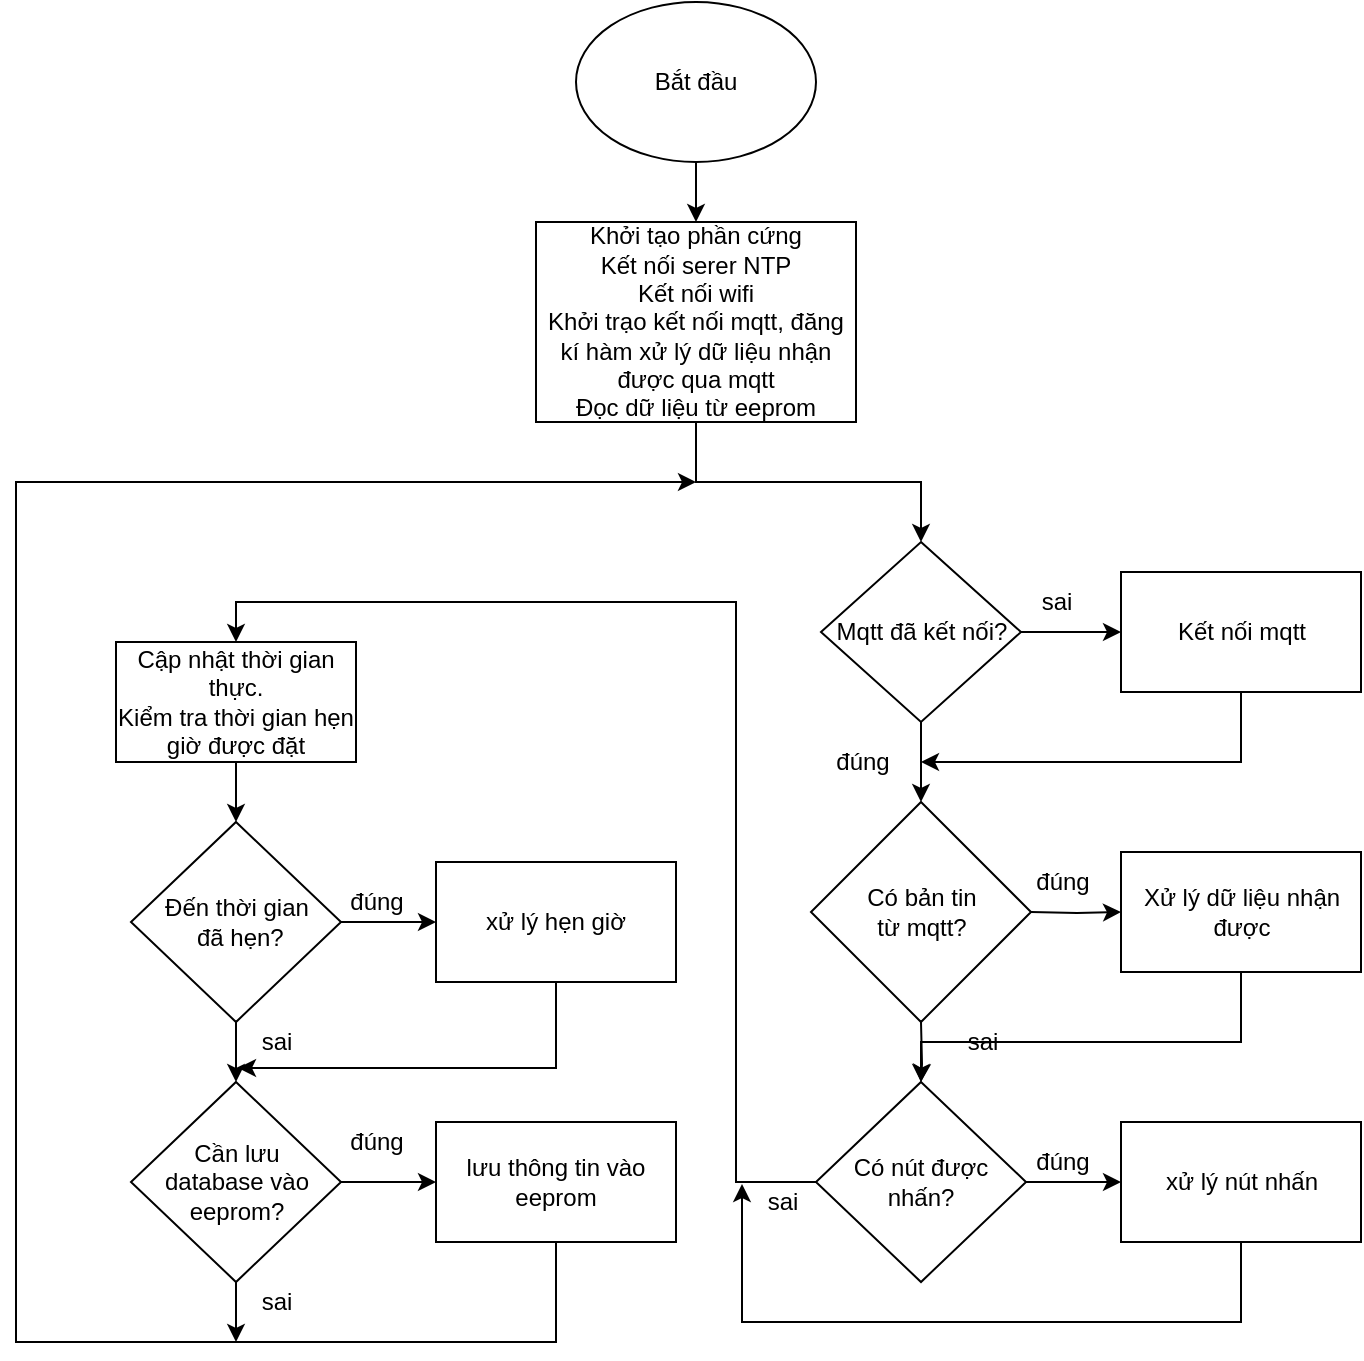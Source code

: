 <mxfile version="14.6.13" type="device"><diagram id="C5RBs43oDa-KdzZeNtuy" name="Page-1"><mxGraphModel dx="1422" dy="772" grid="1" gridSize="10" guides="1" tooltips="1" connect="1" arrows="1" fold="1" page="1" pageScale="1" pageWidth="827" pageHeight="1169" math="0" shadow="0"><root><mxCell id="WIyWlLk6GJQsqaUBKTNV-0"/><mxCell id="WIyWlLk6GJQsqaUBKTNV-1" parent="WIyWlLk6GJQsqaUBKTNV-0"/><mxCell id="WIyWlLk6GJQsqaUBKTNV-4" value="Yes" style="rounded=0;html=1;jettySize=auto;orthogonalLoop=1;fontSize=11;endArrow=block;endFill=0;endSize=8;strokeWidth=1;shadow=0;labelBackgroundColor=none;edgeStyle=orthogonalEdgeStyle;" parent="WIyWlLk6GJQsqaUBKTNV-1" edge="1"><mxGeometry y="20" relative="1" as="geometry"><mxPoint as="offset"/><mxPoint x="220" y="250" as="sourcePoint"/></mxGeometry></mxCell><mxCell id="WIyWlLk6GJQsqaUBKTNV-5" value="No" style="edgeStyle=orthogonalEdgeStyle;rounded=0;html=1;jettySize=auto;orthogonalLoop=1;fontSize=11;endArrow=block;endFill=0;endSize=8;strokeWidth=1;shadow=0;labelBackgroundColor=none;" parent="WIyWlLk6GJQsqaUBKTNV-1" edge="1"><mxGeometry y="10" relative="1" as="geometry"><mxPoint as="offset"/><mxPoint x="270" y="210" as="sourcePoint"/></mxGeometry></mxCell><mxCell id="WIyWlLk6GJQsqaUBKTNV-8" value="No" style="rounded=0;html=1;jettySize=auto;orthogonalLoop=1;fontSize=11;endArrow=block;endFill=0;endSize=8;strokeWidth=1;shadow=0;labelBackgroundColor=none;edgeStyle=orthogonalEdgeStyle;" parent="WIyWlLk6GJQsqaUBKTNV-1" edge="1"><mxGeometry x="0.333" y="20" relative="1" as="geometry"><mxPoint as="offset"/><mxPoint x="220" y="430" as="targetPoint"/></mxGeometry></mxCell><mxCell id="WIyWlLk6GJQsqaUBKTNV-9" value="Yes" style="edgeStyle=orthogonalEdgeStyle;rounded=0;html=1;jettySize=auto;orthogonalLoop=1;fontSize=11;endArrow=block;endFill=0;endSize=8;strokeWidth=1;shadow=0;labelBackgroundColor=none;" parent="WIyWlLk6GJQsqaUBKTNV-1" edge="1"><mxGeometry y="10" relative="1" as="geometry"><mxPoint as="offset"/><mxPoint x="320" y="330" as="targetPoint"/></mxGeometry></mxCell><mxCell id="wqn8yDn-Bwi2NgZhn9wJ-4" style="edgeStyle=orthogonalEdgeStyle;rounded=0;orthogonalLoop=1;jettySize=auto;html=1;entryX=0.5;entryY=0;entryDx=0;entryDy=0;" parent="WIyWlLk6GJQsqaUBKTNV-1" source="wqn8yDn-Bwi2NgZhn9wJ-0" target="wqn8yDn-Bwi2NgZhn9wJ-1" edge="1"><mxGeometry relative="1" as="geometry"/></mxCell><mxCell id="wqn8yDn-Bwi2NgZhn9wJ-0" value="Bắt đầu" style="ellipse;whiteSpace=wrap;html=1;" parent="WIyWlLk6GJQsqaUBKTNV-1" vertex="1"><mxGeometry x="320" y="30" width="120" height="80" as="geometry"/></mxCell><mxCell id="wqn8yDn-Bwi2NgZhn9wJ-3" style="edgeStyle=orthogonalEdgeStyle;rounded=0;orthogonalLoop=1;jettySize=auto;html=1;entryX=0.5;entryY=0;entryDx=0;entryDy=0;" parent="WIyWlLk6GJQsqaUBKTNV-1" source="wqn8yDn-Bwi2NgZhn9wJ-1" target="wqn8yDn-Bwi2NgZhn9wJ-2" edge="1"><mxGeometry relative="1" as="geometry"/></mxCell><mxCell id="wqn8yDn-Bwi2NgZhn9wJ-1" value="Khởi tạo phần cứng&lt;br&gt;Kết nối serer NTP&lt;br&gt;Kết nối wifi&lt;br&gt;Khởi trạo kết nối mqtt, đăng kí hàm xử lý dữ liệu nhận được qua mqtt&lt;br&gt;Đọc dữ liệu từ eeprom" style="rounded=0;whiteSpace=wrap;html=1;" parent="WIyWlLk6GJQsqaUBKTNV-1" vertex="1"><mxGeometry x="300" y="140" width="160" height="100" as="geometry"/></mxCell><mxCell id="wqn8yDn-Bwi2NgZhn9wJ-7" style="edgeStyle=orthogonalEdgeStyle;rounded=0;orthogonalLoop=1;jettySize=auto;html=1;entryX=0;entryY=0.5;entryDx=0;entryDy=0;" parent="WIyWlLk6GJQsqaUBKTNV-1" source="wqn8yDn-Bwi2NgZhn9wJ-2" target="wqn8yDn-Bwi2NgZhn9wJ-5" edge="1"><mxGeometry relative="1" as="geometry"/></mxCell><mxCell id="wqn8yDn-Bwi2NgZhn9wJ-9" style="edgeStyle=orthogonalEdgeStyle;rounded=0;orthogonalLoop=1;jettySize=auto;html=1;entryX=0.5;entryY=0;entryDx=0;entryDy=0;" parent="WIyWlLk6GJQsqaUBKTNV-1" source="wqn8yDn-Bwi2NgZhn9wJ-2" edge="1"><mxGeometry relative="1" as="geometry"><mxPoint x="492.5" y="430" as="targetPoint"/></mxGeometry></mxCell><mxCell id="wqn8yDn-Bwi2NgZhn9wJ-2" value="Mqtt đã kết nối?" style="rhombus;whiteSpace=wrap;html=1;" parent="WIyWlLk6GJQsqaUBKTNV-1" vertex="1"><mxGeometry x="442.5" y="300" width="100" height="90" as="geometry"/></mxCell><mxCell id="wqn8yDn-Bwi2NgZhn9wJ-8" style="edgeStyle=orthogonalEdgeStyle;rounded=0;orthogonalLoop=1;jettySize=auto;html=1;" parent="WIyWlLk6GJQsqaUBKTNV-1" source="wqn8yDn-Bwi2NgZhn9wJ-5" edge="1"><mxGeometry relative="1" as="geometry"><mxPoint x="492.5" y="410" as="targetPoint"/><Array as="points"><mxPoint x="652.5" y="410"/></Array></mxGeometry></mxCell><mxCell id="wqn8yDn-Bwi2NgZhn9wJ-5" value="Kết nối mqtt" style="rounded=0;whiteSpace=wrap;html=1;" parent="WIyWlLk6GJQsqaUBKTNV-1" vertex="1"><mxGeometry x="592.5" y="315" width="120" height="60" as="geometry"/></mxCell><mxCell id="wqn8yDn-Bwi2NgZhn9wJ-12" style="edgeStyle=orthogonalEdgeStyle;rounded=0;orthogonalLoop=1;jettySize=auto;html=1;entryX=0;entryY=0.5;entryDx=0;entryDy=0;" parent="WIyWlLk6GJQsqaUBKTNV-1" target="wqn8yDn-Bwi2NgZhn9wJ-11" edge="1"><mxGeometry relative="1" as="geometry"><mxPoint x="547.5" y="485" as="sourcePoint"/></mxGeometry></mxCell><mxCell id="wqn8yDn-Bwi2NgZhn9wJ-16" style="edgeStyle=orthogonalEdgeStyle;rounded=0;orthogonalLoop=1;jettySize=auto;html=1;" parent="WIyWlLk6GJQsqaUBKTNV-1" target="wqn8yDn-Bwi2NgZhn9wJ-13" edge="1"><mxGeometry relative="1" as="geometry"><mxPoint x="492.5" y="540" as="sourcePoint"/></mxGeometry></mxCell><mxCell id="wqn8yDn-Bwi2NgZhn9wJ-10" value="Có bản tin &lt;br&gt;từ mqtt?" style="rhombus;whiteSpace=wrap;html=1;" parent="WIyWlLk6GJQsqaUBKTNV-1" vertex="1"><mxGeometry x="437.5" y="430" width="110" height="110" as="geometry"/></mxCell><mxCell id="D2v2rYiE_gwqW6-ihckV-0" style="edgeStyle=orthogonalEdgeStyle;rounded=0;orthogonalLoop=1;jettySize=auto;html=1;entryX=0.5;entryY=0;entryDx=0;entryDy=0;" edge="1" parent="WIyWlLk6GJQsqaUBKTNV-1" source="wqn8yDn-Bwi2NgZhn9wJ-11" target="wqn8yDn-Bwi2NgZhn9wJ-13"><mxGeometry relative="1" as="geometry"><Array as="points"><mxPoint x="653" y="550"/><mxPoint x="493" y="550"/></Array></mxGeometry></mxCell><mxCell id="wqn8yDn-Bwi2NgZhn9wJ-11" value="Xử lý dữ liệu nhận được" style="rounded=0;whiteSpace=wrap;html=1;" parent="WIyWlLk6GJQsqaUBKTNV-1" vertex="1"><mxGeometry x="592.5" y="455" width="120" height="60" as="geometry"/></mxCell><mxCell id="wqn8yDn-Bwi2NgZhn9wJ-15" style="edgeStyle=orthogonalEdgeStyle;rounded=0;orthogonalLoop=1;jettySize=auto;html=1;entryX=0;entryY=0.5;entryDx=0;entryDy=0;" parent="WIyWlLk6GJQsqaUBKTNV-1" source="wqn8yDn-Bwi2NgZhn9wJ-13" target="wqn8yDn-Bwi2NgZhn9wJ-14" edge="1"><mxGeometry relative="1" as="geometry"/></mxCell><mxCell id="wqn8yDn-Bwi2NgZhn9wJ-42" style="edgeStyle=orthogonalEdgeStyle;rounded=0;orthogonalLoop=1;jettySize=auto;html=1;entryX=0.5;entryY=0;entryDx=0;entryDy=0;" parent="WIyWlLk6GJQsqaUBKTNV-1" source="wqn8yDn-Bwi2NgZhn9wJ-13" target="wqn8yDn-Bwi2NgZhn9wJ-17" edge="1"><mxGeometry relative="1" as="geometry"><mxPoint x="420" y="350" as="targetPoint"/><Array as="points"><mxPoint x="400" y="620"/><mxPoint x="400" y="330"/><mxPoint x="150" y="330"/></Array></mxGeometry></mxCell><mxCell id="wqn8yDn-Bwi2NgZhn9wJ-13" value="Có nút được nhấn?" style="rhombus;whiteSpace=wrap;html=1;" parent="WIyWlLk6GJQsqaUBKTNV-1" vertex="1"><mxGeometry x="440" y="570" width="105" height="100" as="geometry"/></mxCell><mxCell id="D2v2rYiE_gwqW6-ihckV-1" style="edgeStyle=orthogonalEdgeStyle;rounded=0;orthogonalLoop=1;jettySize=auto;html=1;entryX=-0.15;entryY=0.05;entryDx=0;entryDy=0;entryPerimeter=0;" edge="1" parent="WIyWlLk6GJQsqaUBKTNV-1" source="wqn8yDn-Bwi2NgZhn9wJ-14" target="wqn8yDn-Bwi2NgZhn9wJ-34"><mxGeometry relative="1" as="geometry"><Array as="points"><mxPoint x="653" y="690"/><mxPoint x="403" y="690"/></Array></mxGeometry></mxCell><mxCell id="wqn8yDn-Bwi2NgZhn9wJ-14" value="xử lý nút nhấn" style="rounded=0;whiteSpace=wrap;html=1;" parent="WIyWlLk6GJQsqaUBKTNV-1" vertex="1"><mxGeometry x="592.5" y="590" width="120" height="60" as="geometry"/></mxCell><mxCell id="wqn8yDn-Bwi2NgZhn9wJ-21" style="edgeStyle=orthogonalEdgeStyle;rounded=0;orthogonalLoop=1;jettySize=auto;html=1;entryX=0.5;entryY=0;entryDx=0;entryDy=0;" parent="WIyWlLk6GJQsqaUBKTNV-1" source="wqn8yDn-Bwi2NgZhn9wJ-17" target="wqn8yDn-Bwi2NgZhn9wJ-20" edge="1"><mxGeometry relative="1" as="geometry"/></mxCell><mxCell id="wqn8yDn-Bwi2NgZhn9wJ-17" value="Cập nhật thời gian thực.&lt;br&gt;Kiểm tra thời gian hẹn giờ được đặt" style="rounded=0;whiteSpace=wrap;html=1;" parent="WIyWlLk6GJQsqaUBKTNV-1" vertex="1"><mxGeometry x="90" y="350" width="120" height="60" as="geometry"/></mxCell><mxCell id="wqn8yDn-Bwi2NgZhn9wJ-23" style="edgeStyle=orthogonalEdgeStyle;rounded=0;orthogonalLoop=1;jettySize=auto;html=1;entryX=0;entryY=0.5;entryDx=0;entryDy=0;" parent="WIyWlLk6GJQsqaUBKTNV-1" source="wqn8yDn-Bwi2NgZhn9wJ-20" target="wqn8yDn-Bwi2NgZhn9wJ-22" edge="1"><mxGeometry relative="1" as="geometry"/></mxCell><mxCell id="wqn8yDn-Bwi2NgZhn9wJ-27" style="edgeStyle=orthogonalEdgeStyle;rounded=0;orthogonalLoop=1;jettySize=auto;html=1;entryX=0.5;entryY=0;entryDx=0;entryDy=0;" parent="WIyWlLk6GJQsqaUBKTNV-1" source="wqn8yDn-Bwi2NgZhn9wJ-20" target="wqn8yDn-Bwi2NgZhn9wJ-24" edge="1"><mxGeometry relative="1" as="geometry"/></mxCell><mxCell id="wqn8yDn-Bwi2NgZhn9wJ-20" value="Đến thời gian&lt;br&gt;&amp;nbsp;đã hẹn?" style="rhombus;whiteSpace=wrap;html=1;" parent="WIyWlLk6GJQsqaUBKTNV-1" vertex="1"><mxGeometry x="97.5" y="440" width="105" height="100" as="geometry"/></mxCell><mxCell id="D2v2rYiE_gwqW6-ihckV-2" style="edgeStyle=orthogonalEdgeStyle;rounded=0;orthogonalLoop=1;jettySize=auto;html=1;entryX=-0.133;entryY=1.15;entryDx=0;entryDy=0;entryPerimeter=0;" edge="1" parent="WIyWlLk6GJQsqaUBKTNV-1" source="wqn8yDn-Bwi2NgZhn9wJ-22" target="wqn8yDn-Bwi2NgZhn9wJ-36"><mxGeometry relative="1" as="geometry"><Array as="points"><mxPoint x="310" y="563"/></Array></mxGeometry></mxCell><mxCell id="wqn8yDn-Bwi2NgZhn9wJ-22" value="xử lý hẹn giờ" style="rounded=0;whiteSpace=wrap;html=1;" parent="WIyWlLk6GJQsqaUBKTNV-1" vertex="1"><mxGeometry x="250" y="460" width="120" height="60" as="geometry"/></mxCell><mxCell id="wqn8yDn-Bwi2NgZhn9wJ-26" style="edgeStyle=orthogonalEdgeStyle;rounded=0;orthogonalLoop=1;jettySize=auto;html=1;entryX=0;entryY=0.5;entryDx=0;entryDy=0;" parent="WIyWlLk6GJQsqaUBKTNV-1" source="wqn8yDn-Bwi2NgZhn9wJ-24" target="wqn8yDn-Bwi2NgZhn9wJ-25" edge="1"><mxGeometry relative="1" as="geometry"/></mxCell><mxCell id="wqn8yDn-Bwi2NgZhn9wJ-41" style="edgeStyle=orthogonalEdgeStyle;rounded=0;orthogonalLoop=1;jettySize=auto;html=1;" parent="WIyWlLk6GJQsqaUBKTNV-1" source="wqn8yDn-Bwi2NgZhn9wJ-24" edge="1"><mxGeometry relative="1" as="geometry"><mxPoint x="150" y="700" as="targetPoint"/></mxGeometry></mxCell><mxCell id="wqn8yDn-Bwi2NgZhn9wJ-24" value="Cần lưu &lt;br&gt;database vào eeprom?" style="rhombus;whiteSpace=wrap;html=1;" parent="WIyWlLk6GJQsqaUBKTNV-1" vertex="1"><mxGeometry x="97.5" y="570" width="105" height="100" as="geometry"/></mxCell><mxCell id="wqn8yDn-Bwi2NgZhn9wJ-39" style="edgeStyle=orthogonalEdgeStyle;rounded=0;orthogonalLoop=1;jettySize=auto;html=1;" parent="WIyWlLk6GJQsqaUBKTNV-1" source="wqn8yDn-Bwi2NgZhn9wJ-25" edge="1"><mxGeometry relative="1" as="geometry"><mxPoint x="380" y="270" as="targetPoint"/><Array as="points"><mxPoint x="310" y="700"/><mxPoint x="40" y="700"/></Array></mxGeometry></mxCell><mxCell id="wqn8yDn-Bwi2NgZhn9wJ-25" value="lưu thông tin vào eeprom" style="rounded=0;whiteSpace=wrap;html=1;" parent="WIyWlLk6GJQsqaUBKTNV-1" vertex="1"><mxGeometry x="250" y="590" width="120" height="60" as="geometry"/></mxCell><mxCell id="wqn8yDn-Bwi2NgZhn9wJ-29" value="sai" style="text;html=1;align=center;verticalAlign=middle;resizable=0;points=[];autosize=1;strokeColor=none;" parent="WIyWlLk6GJQsqaUBKTNV-1" vertex="1"><mxGeometry x="545" y="320" width="30" height="20" as="geometry"/></mxCell><mxCell id="wqn8yDn-Bwi2NgZhn9wJ-30" value="đúng" style="text;html=1;align=center;verticalAlign=middle;resizable=0;points=[];autosize=1;strokeColor=none;" parent="WIyWlLk6GJQsqaUBKTNV-1" vertex="1"><mxGeometry x="442.5" y="400" width="40" height="20" as="geometry"/></mxCell><mxCell id="wqn8yDn-Bwi2NgZhn9wJ-31" value="đúng" style="text;html=1;align=center;verticalAlign=middle;resizable=0;points=[];autosize=1;strokeColor=none;" parent="WIyWlLk6GJQsqaUBKTNV-1" vertex="1"><mxGeometry x="542.5" y="460" width="40" height="20" as="geometry"/></mxCell><mxCell id="wqn8yDn-Bwi2NgZhn9wJ-32" value="sai" style="text;html=1;align=center;verticalAlign=middle;resizable=0;points=[];autosize=1;strokeColor=none;" parent="WIyWlLk6GJQsqaUBKTNV-1" vertex="1"><mxGeometry x="507.5" y="540" width="30" height="20" as="geometry"/></mxCell><mxCell id="wqn8yDn-Bwi2NgZhn9wJ-33" value="đúng" style="text;html=1;align=center;verticalAlign=middle;resizable=0;points=[];autosize=1;strokeColor=none;" parent="WIyWlLk6GJQsqaUBKTNV-1" vertex="1"><mxGeometry x="542.5" y="600" width="40" height="20" as="geometry"/></mxCell><mxCell id="wqn8yDn-Bwi2NgZhn9wJ-34" value="sai" style="text;html=1;align=center;verticalAlign=middle;resizable=0;points=[];autosize=1;strokeColor=none;" parent="WIyWlLk6GJQsqaUBKTNV-1" vertex="1"><mxGeometry x="407.5" y="620" width="30" height="20" as="geometry"/></mxCell><mxCell id="wqn8yDn-Bwi2NgZhn9wJ-35" value="đúng" style="text;html=1;align=center;verticalAlign=middle;resizable=0;points=[];autosize=1;strokeColor=none;" parent="WIyWlLk6GJQsqaUBKTNV-1" vertex="1"><mxGeometry x="200" y="470" width="40" height="20" as="geometry"/></mxCell><mxCell id="wqn8yDn-Bwi2NgZhn9wJ-36" value="sai" style="text;html=1;align=center;verticalAlign=middle;resizable=0;points=[];autosize=1;strokeColor=none;" parent="WIyWlLk6GJQsqaUBKTNV-1" vertex="1"><mxGeometry x="155" y="540" width="30" height="20" as="geometry"/></mxCell><mxCell id="wqn8yDn-Bwi2NgZhn9wJ-37" value="đúng" style="text;html=1;align=center;verticalAlign=middle;resizable=0;points=[];autosize=1;strokeColor=none;" parent="WIyWlLk6GJQsqaUBKTNV-1" vertex="1"><mxGeometry x="200" y="590" width="40" height="20" as="geometry"/></mxCell><mxCell id="wqn8yDn-Bwi2NgZhn9wJ-38" value="sai" style="text;html=1;align=center;verticalAlign=middle;resizable=0;points=[];autosize=1;strokeColor=none;" parent="WIyWlLk6GJQsqaUBKTNV-1" vertex="1"><mxGeometry x="155" y="670" width="30" height="20" as="geometry"/></mxCell></root></mxGraphModel></diagram></mxfile>